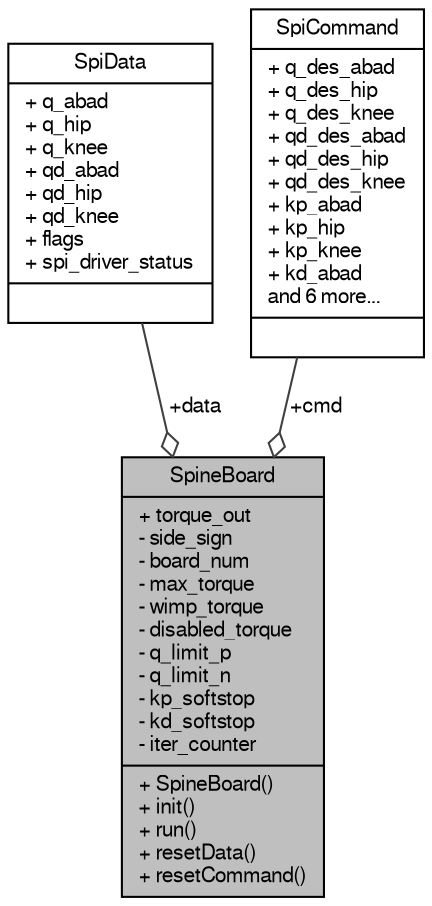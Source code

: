 digraph "SpineBoard"
{
  edge [fontname="FreeSans",fontsize="10",labelfontname="FreeSans",labelfontsize="10"];
  node [fontname="FreeSans",fontsize="10",shape=record];
  Node1 [label="{SpineBoard\n|+ torque_out\l- side_sign\l- board_num\l- max_torque\l- wimp_torque\l- disabled_torque\l- q_limit_p\l- q_limit_n\l- kp_softstop\l- kd_softstop\l- iter_counter\l|+ SpineBoard()\l+ init()\l+ run()\l+ resetData()\l+ resetCommand()\l}",height=0.2,width=0.4,color="black", fillcolor="grey75", style="filled", fontcolor="black"];
  Node2 -> Node1 [color="grey25",fontsize="10",style="solid",label=" +data" ,arrowhead="odiamond",fontname="FreeSans"];
  Node2 [label="{SpiData\n|+ q_abad\l+ q_hip\l+ q_knee\l+ qd_abad\l+ qd_hip\l+ qd_knee\l+ flags\l+ spi_driver_status\l|}",height=0.2,width=0.4,color="black", fillcolor="white", style="filled",URL="$d5/d09/struct_spi_data.html"];
  Node3 -> Node1 [color="grey25",fontsize="10",style="solid",label=" +cmd" ,arrowhead="odiamond",fontname="FreeSans"];
  Node3 [label="{SpiCommand\n|+ q_des_abad\l+ q_des_hip\l+ q_des_knee\l+ qd_des_abad\l+ qd_des_hip\l+ qd_des_knee\l+ kp_abad\l+ kp_hip\l+ kp_knee\l+ kd_abad\land 6 more...\l|}",height=0.2,width=0.4,color="black", fillcolor="white", style="filled",URL="$d0/ddd/struct_spi_command.html"];
}
